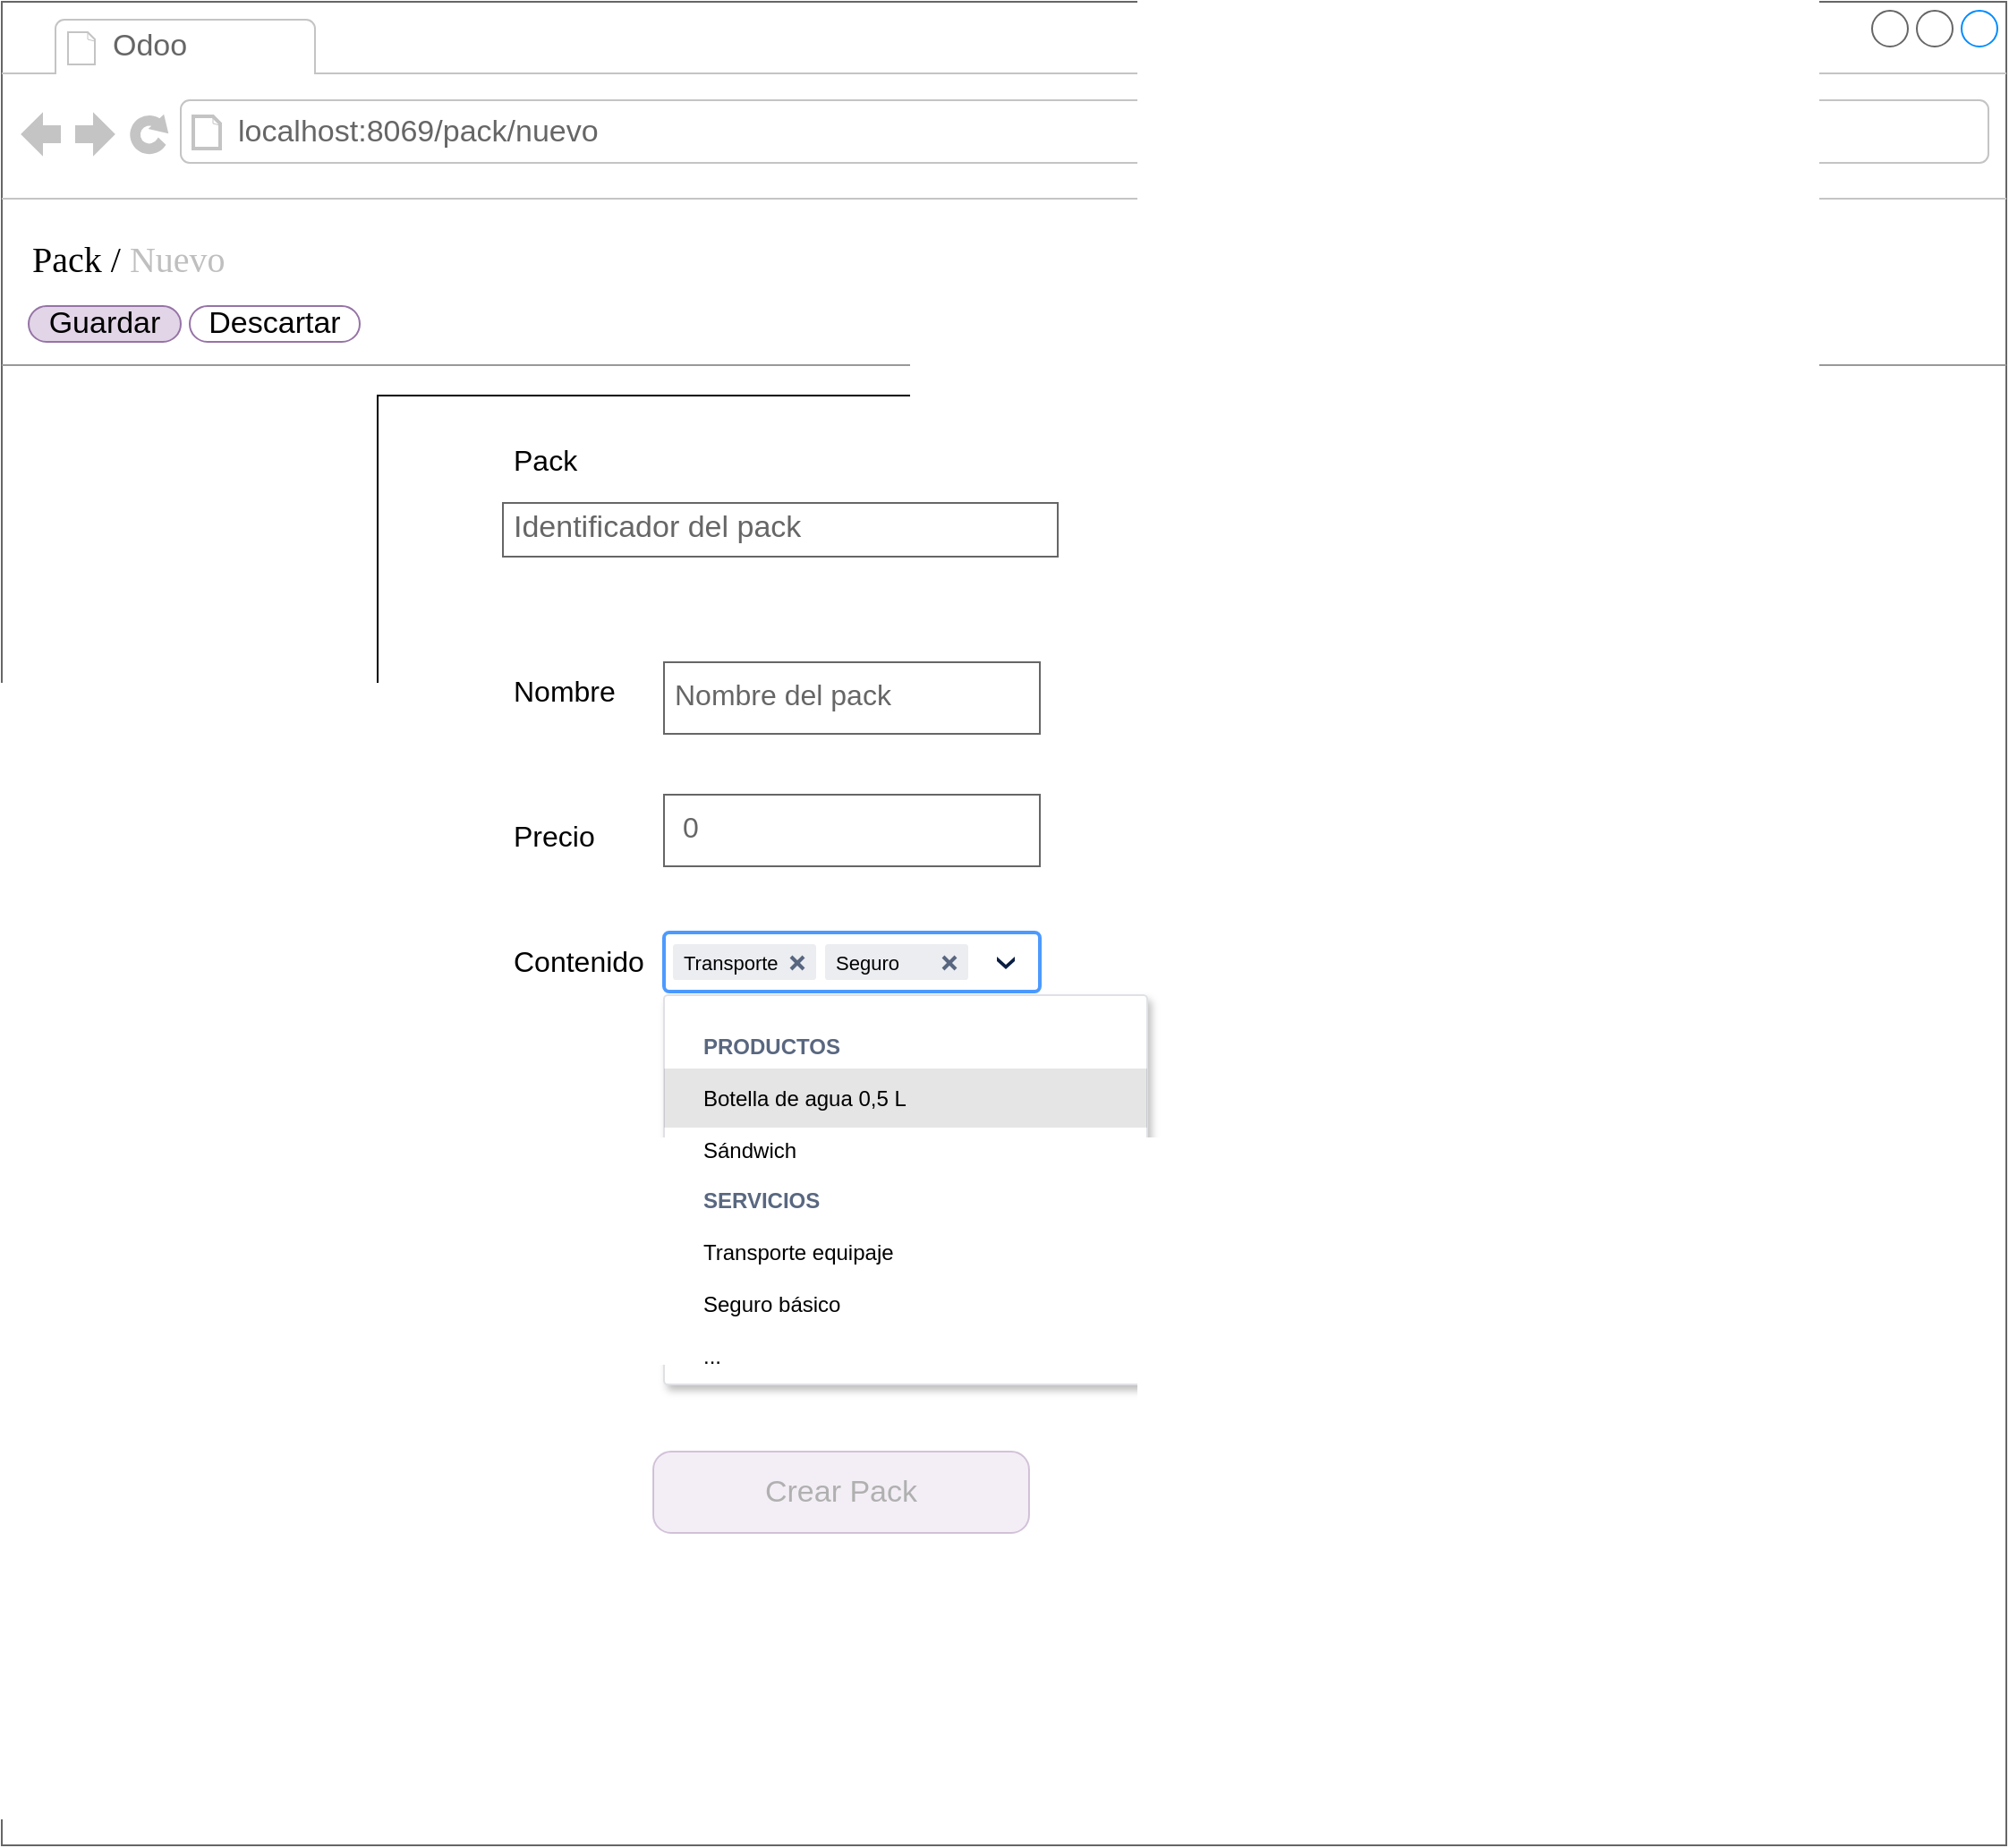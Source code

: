 <mxfile version="26.2.10">
  <diagram id="W8gf2pntZX4h6oX37k1E" name="Página-1">
    <mxGraphModel dx="1680" dy="914" grid="1" gridSize="10" guides="1" tooltips="1" connect="1" arrows="1" fold="1" page="1" pageScale="1" pageWidth="827" pageHeight="1169" math="0" shadow="0">
      <root>
        <mxCell id="0" />
        <mxCell id="1" parent="0" />
        <mxCell id="KtbFvMZ7oUjdtlLk4iKf-1" value="" style="strokeWidth=1;shadow=0;dashed=0;align=center;html=1;shape=mxgraph.mockup.containers.browserWindow;rSize=0;strokeColor=#666666;mainText=,;recursiveResize=0;rounded=0;labelBackgroundColor=none;fontFamily=Verdana;fontSize=12" parent="1" vertex="1">
          <mxGeometry x="50" y="40" width="1120" height="1030" as="geometry" />
        </mxCell>
        <mxCell id="KtbFvMZ7oUjdtlLk4iKf-2" value="Odoo" style="strokeWidth=1;shadow=0;dashed=0;align=center;html=1;shape=mxgraph.mockup.containers.anchor;fontSize=17;fontColor=#666666;align=left;" parent="KtbFvMZ7oUjdtlLk4iKf-1" vertex="1">
          <mxGeometry x="60" y="12" width="110" height="26" as="geometry" />
        </mxCell>
        <mxCell id="KtbFvMZ7oUjdtlLk4iKf-3" value="localhost:8069/pack/nuevo" style="strokeWidth=1;shadow=0;dashed=0;align=center;html=1;shape=mxgraph.mockup.containers.anchor;rSize=0;fontSize=17;fontColor=#666666;align=left;" parent="KtbFvMZ7oUjdtlLk4iKf-1" vertex="1">
          <mxGeometry x="130" y="60" width="250" height="26" as="geometry" />
        </mxCell>
        <mxCell id="KtbFvMZ7oUjdtlLk4iKf-4" value="&lt;font style=&quot;font-size: 20px;&quot;&gt;Pack / &lt;font style=&quot;color: light-dark(rgb(191, 191, 191), rgb(237, 237, 237));&quot;&gt;Nuevo&lt;/font&gt;&lt;/font&gt;" style="text;html=1;points=[];align=left;verticalAlign=top;spacingTop=-4;fontSize=30;fontFamily=Verdana" parent="KtbFvMZ7oUjdtlLk4iKf-1" vertex="1">
          <mxGeometry x="15" y="120" width="340" height="50" as="geometry" />
        </mxCell>
        <mxCell id="KtbFvMZ7oUjdtlLk4iKf-5" value="" style="verticalLabelPosition=bottom;shadow=0;dashed=0;align=center;html=1;verticalAlign=top;strokeWidth=1;shape=mxgraph.mockup.markup.line;strokeColor=#999999;rounded=0;labelBackgroundColor=none;fillColor=#ffffff;fontFamily=Verdana;fontSize=12;fontColor=#000000;" parent="KtbFvMZ7oUjdtlLk4iKf-1" vertex="1">
          <mxGeometry y="193" width="1120" height="20" as="geometry" />
        </mxCell>
        <mxCell id="KtbFvMZ7oUjdtlLk4iKf-6" value="Guardar" style="strokeWidth=1;shadow=0;dashed=0;align=center;html=1;shape=mxgraph.mockup.buttons.button;strokeColor=#9673a6;mainText=;buttonStyle=round;fontSize=17;fontStyle=0;fillColor=#e1d5e7;whiteSpace=wrap;rounded=0;labelBackgroundColor=none;" parent="KtbFvMZ7oUjdtlLk4iKf-1" vertex="1">
          <mxGeometry x="15" y="170" width="85" height="20" as="geometry" />
        </mxCell>
        <mxCell id="KtbFvMZ7oUjdtlLk4iKf-55" value="Descartar" style="strokeWidth=1;shadow=0;dashed=0;align=center;html=1;shape=mxgraph.mockup.buttons.button;strokeColor=#9673a6;mainText=;buttonStyle=round;fontSize=17;fontStyle=0;fillColor=none;whiteSpace=wrap;rounded=0;labelBackgroundColor=none;" parent="KtbFvMZ7oUjdtlLk4iKf-1" vertex="1">
          <mxGeometry x="105" y="170" width="95" height="20" as="geometry" />
        </mxCell>
        <mxCell id="KtbFvMZ7oUjdtlLk4iKf-56" value="" style="rounded=0;whiteSpace=wrap;html=1;fillColor=none;" parent="KtbFvMZ7oUjdtlLk4iKf-1" vertex="1">
          <mxGeometry x="210" y="220" width="660" height="740" as="geometry" />
        </mxCell>
        <mxCell id="KtbFvMZ7oUjdtlLk4iKf-57" value="&lt;font style=&quot;font-size: 16px;&quot;&gt;Pack&lt;/font&gt;" style="text;strokeColor=none;fillColor=none;align=left;verticalAlign=top;spacingLeft=4;spacingRight=4;overflow=hidden;rotatable=0;points=[[0,0.5],[1,0.5]];portConstraint=eastwest;whiteSpace=wrap;html=1;" parent="KtbFvMZ7oUjdtlLk4iKf-1" vertex="1">
          <mxGeometry x="280" y="240" width="90" height="30" as="geometry" />
        </mxCell>
        <mxCell id="KtbFvMZ7oUjdtlLk4iKf-58" value="Identificador del pack" style="strokeWidth=1;shadow=0;dashed=0;align=center;html=1;shape=mxgraph.mockup.text.textBox;fontColor=#666666;align=left;fontSize=17;spacingLeft=4;spacingTop=-3;whiteSpace=wrap;strokeColor=#666666;mainText=" parent="KtbFvMZ7oUjdtlLk4iKf-1" vertex="1">
          <mxGeometry x="280" y="280" width="310" height="30" as="geometry" />
        </mxCell>
        <mxCell id="KtbFvMZ7oUjdtlLk4iKf-60" value="&lt;font style=&quot;font-size: 16px;&quot;&gt;Nombre&lt;/font&gt;" style="text;strokeColor=none;fillColor=none;align=left;verticalAlign=top;spacingLeft=4;spacingRight=4;overflow=hidden;rotatable=0;points=[[0,0.5],[1,0.5]];portConstraint=eastwest;whiteSpace=wrap;html=1;" parent="KtbFvMZ7oUjdtlLk4iKf-1" vertex="1">
          <mxGeometry x="280" y="369" width="90" height="26" as="geometry" />
        </mxCell>
        <mxCell id="Pt9-DW9MEc0Vwg_8VI7V-1" value="&lt;font style=&quot;font-size: 16px;&quot;&gt;Nombre del pack&lt;/font&gt;" style="strokeWidth=1;shadow=0;dashed=0;align=center;html=1;shape=mxgraph.mockup.text.textBox;fontColor=#666666;align=left;fontSize=17;spacingLeft=4;spacingTop=-3;whiteSpace=wrap;strokeColor=#666666;mainText=" parent="KtbFvMZ7oUjdtlLk4iKf-1" vertex="1">
          <mxGeometry x="370" y="369" width="210" height="40" as="geometry" />
        </mxCell>
        <mxCell id="Pt9-DW9MEc0Vwg_8VI7V-5" value="&lt;font style=&quot;color: light-dark(rgb(176, 176, 176), rgb(237, 237, 237));&quot;&gt;Crear Pack&lt;/font&gt;" style="strokeWidth=1;shadow=0;dashed=0;align=center;html=1;shape=mxgraph.mockup.buttons.button;strokeColor=#9673a6;mainText=;buttonStyle=round;fontSize=17;fontStyle=0;fillColor=#e1d5e7;whiteSpace=wrap;rounded=0;labelBackgroundColor=none;opacity=40;" parent="KtbFvMZ7oUjdtlLk4iKf-1" vertex="1">
          <mxGeometry x="364" y="810" width="210" height="45.5" as="geometry" />
        </mxCell>
        <mxCell id="WZMsDFa9egVdXEinpYOX-7" value="&lt;span style=&quot;font-size: 16px;&quot;&gt;Precio&lt;/span&gt;" style="text;strokeColor=none;fillColor=none;align=left;verticalAlign=top;spacingLeft=4;spacingRight=4;overflow=hidden;rotatable=0;points=[[0,0.5],[1,0.5]];portConstraint=eastwest;whiteSpace=wrap;html=1;" vertex="1" parent="KtbFvMZ7oUjdtlLk4iKf-1">
          <mxGeometry x="280" y="450" width="90" height="26" as="geometry" />
        </mxCell>
        <mxCell id="WZMsDFa9egVdXEinpYOX-42" value="" style="group" vertex="1" connectable="0" parent="KtbFvMZ7oUjdtlLk4iKf-1">
          <mxGeometry x="280" y="520" width="360" height="252.5" as="geometry" />
        </mxCell>
        <mxCell id="WZMsDFa9egVdXEinpYOX-1" value="&lt;span style=&quot;font-size: 16px;&quot;&gt;Contenido&lt;/span&gt;" style="text;strokeColor=none;fillColor=none;align=left;verticalAlign=top;spacingLeft=4;spacingRight=4;overflow=hidden;rotatable=0;points=[[0,0.5],[1,0.5]];portConstraint=eastwest;whiteSpace=wrap;html=1;" vertex="1" parent="WZMsDFa9egVdXEinpYOX-42">
          <mxGeometry width="90" height="26" as="geometry" />
        </mxCell>
        <mxCell id="WZMsDFa9egVdXEinpYOX-34" value="" style="rounded=1;arcSize=9;fillColor=#ffffff;strokeColor=#4C9AFF;html=1;strokeWidth=2;spacingLeft=30;fontColor=#000000;align=left" vertex="1" parent="WZMsDFa9egVdXEinpYOX-42">
          <mxGeometry x="90" width="210" height="33" as="geometry" />
        </mxCell>
        <mxCell id="WZMsDFa9egVdXEinpYOX-35" value="" style="shape=step;whiteSpace=wrap;html=1;rounded=0;strokeColor=none;strokeWidth=2;fillColor=#0A1E43;gradientColor=none;fontFamily=Verdana;fontSize=14;fontColor=#000000;align=left;direction=south;size=0.65;" vertex="1" parent="WZMsDFa9egVdXEinpYOX-34">
          <mxGeometry x="1" y="0.5" width="10" height="7" relative="1" as="geometry">
            <mxPoint x="-24" y="-3" as="offset" />
          </mxGeometry>
        </mxCell>
        <mxCell id="WZMsDFa9egVdXEinpYOX-36" value="Transporte" style="rounded=1;arcSize=9;fillColor=#ECEDF1;strokeColor=none;html=1;strokeWidth=2;spacingLeft=4;fontColor=#000000;align=left;fontSize=11" vertex="1" parent="WZMsDFa9egVdXEinpYOX-34">
          <mxGeometry y="0.5" width="80" height="20" relative="1" as="geometry">
            <mxPoint x="5" y="-10" as="offset" />
          </mxGeometry>
        </mxCell>
        <mxCell id="WZMsDFa9egVdXEinpYOX-37" value="" style="html=1;shadow=0;dashed=0;shape=mxgraph.atlassian.x;strokeColor=#58667F;strokeWidth=2" vertex="1" parent="WZMsDFa9egVdXEinpYOX-36">
          <mxGeometry x="1" y="0.5" width="7" height="7" relative="1" as="geometry">
            <mxPoint x="-14" y="-3" as="offset" />
          </mxGeometry>
        </mxCell>
        <mxCell id="WZMsDFa9egVdXEinpYOX-40" value="Seguro" style="rounded=1;arcSize=9;fillColor=#ECEDF1;strokeColor=none;html=1;strokeWidth=2;spacingLeft=4;fontColor=#000000;align=left;fontSize=11" vertex="1" parent="WZMsDFa9egVdXEinpYOX-34">
          <mxGeometry x="90" y="6.5" width="80" height="20" as="geometry" />
        </mxCell>
        <mxCell id="WZMsDFa9egVdXEinpYOX-41" value="" style="html=1;shadow=0;dashed=0;shape=mxgraph.atlassian.x;strokeColor=#58667F;strokeWidth=2" vertex="1" parent="WZMsDFa9egVdXEinpYOX-40">
          <mxGeometry x="1" y="0.5" width="7" height="7" relative="1" as="geometry">
            <mxPoint x="-14" y="-3" as="offset" />
          </mxGeometry>
        </mxCell>
        <mxCell id="WZMsDFa9egVdXEinpYOX-38" value="&lt;font color=&quot;#596780&quot;&gt;&lt;b&gt;PRODUCTOS&lt;/b&gt;&lt;/font&gt;&lt;br&gt;&lt;div&gt;&lt;br&gt;&lt;div&gt;Botella de agua 0,5 L&lt;/div&gt;&lt;br&gt;&lt;div&gt;Sándwich&lt;/div&gt;&lt;br&gt;&lt;div&gt;&lt;/div&gt;&lt;div&gt;&lt;b&gt;&lt;font color=&quot;#596780&quot;&gt;SERVICIOS&lt;/font&gt;&lt;/b&gt;&lt;/div&gt;&lt;div&gt;&lt;br&gt;&lt;/div&gt;&lt;div&gt;Transporte equipaje&lt;/div&gt;&lt;div&gt;&lt;br&gt;&lt;/div&gt;&lt;div&gt;Seguro básico&lt;/div&gt;&lt;div&gt;&lt;br&gt;&lt;/div&gt;&lt;div&gt;...&lt;/div&gt;&lt;div&gt;&lt;br&gt;&lt;/div&gt;&lt;/div&gt;" style="html=1;rounded=1;fillColor=#ffffff;strokeColor=#DFE1E5;fontSize=12;align=left;fontColor=#000000;shadow=1;arcSize=1;whiteSpace=wrap;spacing=2;verticalAlign=top;fontStyle=0;spacingLeft=20;spacingTop=15;" vertex="1" parent="WZMsDFa9egVdXEinpYOX-42">
          <mxGeometry x="90" y="35" width="270" height="217.5" as="geometry" />
        </mxCell>
        <mxCell id="WZMsDFa9egVdXEinpYOX-39" value="" style="rounded=0;fillColor=#000000;strokeColor=none;html=1;opacity=10;resizeWidth=1" vertex="1" parent="WZMsDFa9egVdXEinpYOX-38">
          <mxGeometry width="270" height="33" relative="1" as="geometry">
            <mxPoint y="41" as="offset" />
          </mxGeometry>
        </mxCell>
        <mxCell id="WZMsDFa9egVdXEinpYOX-44" value="&lt;font style=&quot;font-size: 16px;&quot;&gt;&amp;nbsp;0&lt;/font&gt;" style="strokeWidth=1;shadow=0;dashed=0;align=center;html=1;shape=mxgraph.mockup.text.textBox;fontColor=#666666;align=left;fontSize=17;spacingLeft=4;spacingTop=-3;whiteSpace=wrap;strokeColor=#666666;mainText=" vertex="1" parent="KtbFvMZ7oUjdtlLk4iKf-1">
          <mxGeometry x="370" y="443" width="210" height="40" as="geometry" />
        </mxCell>
        <mxCell id="WZMsDFa9egVdXEinpYOX-43" value="" style="shape=image;html=1;verticalAlign=top;verticalLabelPosition=bottom;labelBackgroundColor=#ffffff;imageAspect=0;aspect=fixed;image=https://cdn1.iconfinder.com/data/icons/heroicons-solid/20/selector-128.png" vertex="1" parent="KtbFvMZ7oUjdtlLk4iKf-1">
          <mxGeometry x="545" y="448" width="30" height="30" as="geometry" />
        </mxCell>
      </root>
    </mxGraphModel>
  </diagram>
</mxfile>

